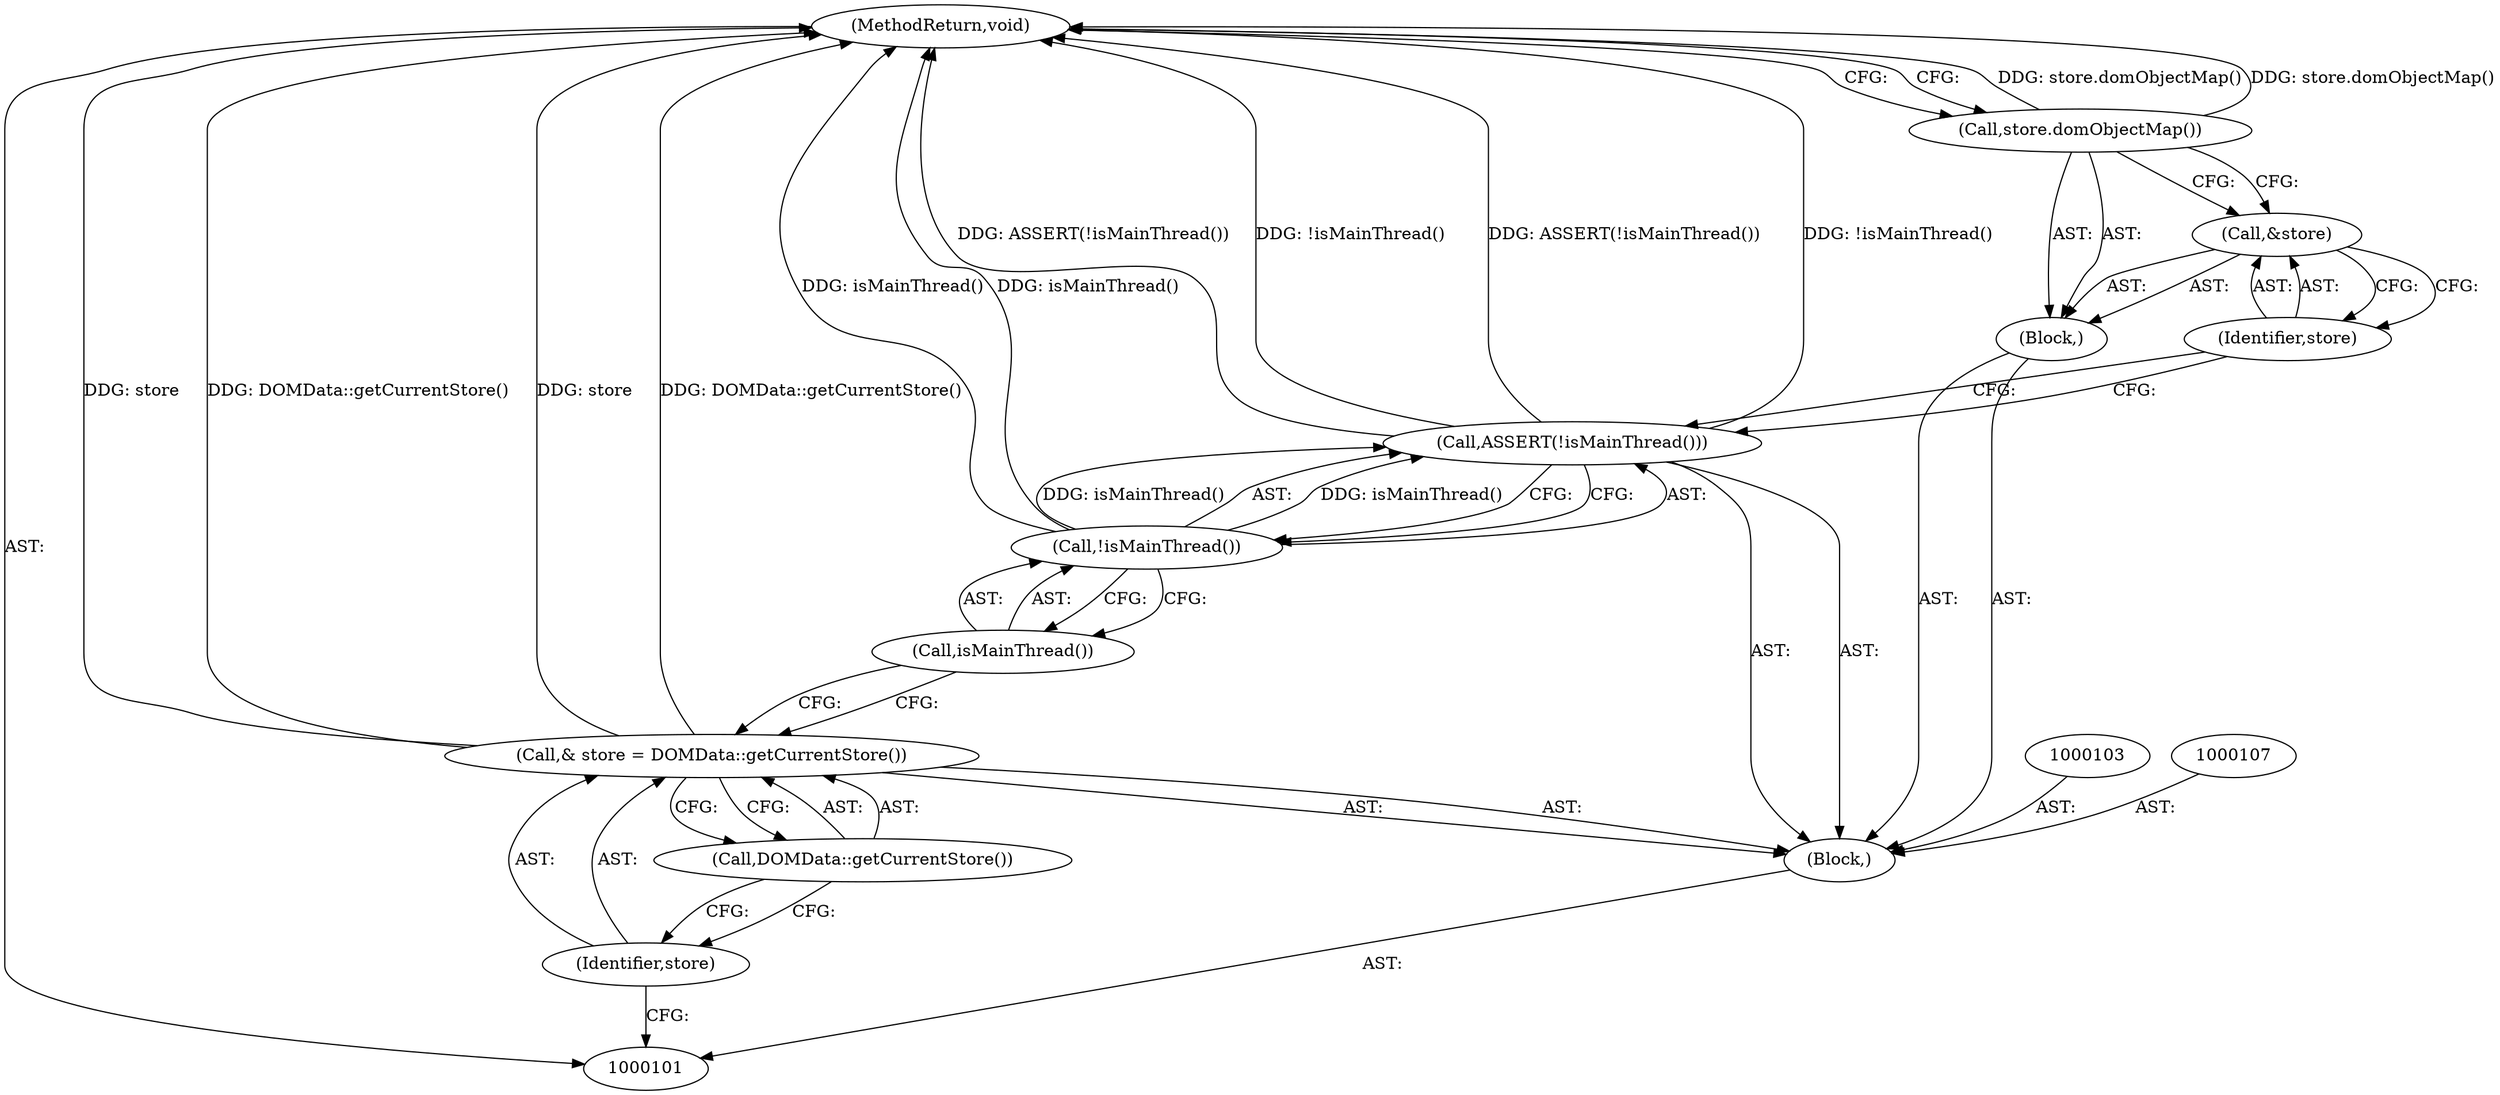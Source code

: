 digraph "0_Chrome_1595f66a8dec04864afd048809cd9d0802049feb" {
"1000115" [label="(MethodReturn,void)"];
"1000102" [label="(Block,)"];
"1000104" [label="(Call,& store = DOMData::getCurrentStore())"];
"1000105" [label="(Identifier,store)"];
"1000106" [label="(Call,DOMData::getCurrentStore())"];
"1000109" [label="(Call,!isMainThread())"];
"1000110" [label="(Call,isMainThread())"];
"1000108" [label="(Call,ASSERT(!isMainThread()))"];
"1000111" [label="(Block,)"];
"1000112" [label="(Call,&store)"];
"1000113" [label="(Identifier,store)"];
"1000114" [label="(Call,store.domObjectMap())"];
"1000115" -> "1000101"  [label="AST: "];
"1000115" -> "1000114"  [label="CFG: "];
"1000108" -> "1000115"  [label="DDG: ASSERT(!isMainThread())"];
"1000108" -> "1000115"  [label="DDG: !isMainThread()"];
"1000104" -> "1000115"  [label="DDG: store"];
"1000104" -> "1000115"  [label="DDG: DOMData::getCurrentStore()"];
"1000114" -> "1000115"  [label="DDG: store.domObjectMap()"];
"1000109" -> "1000115"  [label="DDG: isMainThread()"];
"1000102" -> "1000101"  [label="AST: "];
"1000103" -> "1000102"  [label="AST: "];
"1000104" -> "1000102"  [label="AST: "];
"1000107" -> "1000102"  [label="AST: "];
"1000108" -> "1000102"  [label="AST: "];
"1000111" -> "1000102"  [label="AST: "];
"1000104" -> "1000102"  [label="AST: "];
"1000104" -> "1000106"  [label="CFG: "];
"1000105" -> "1000104"  [label="AST: "];
"1000106" -> "1000104"  [label="AST: "];
"1000110" -> "1000104"  [label="CFG: "];
"1000104" -> "1000115"  [label="DDG: store"];
"1000104" -> "1000115"  [label="DDG: DOMData::getCurrentStore()"];
"1000105" -> "1000104"  [label="AST: "];
"1000105" -> "1000101"  [label="CFG: "];
"1000106" -> "1000105"  [label="CFG: "];
"1000106" -> "1000104"  [label="AST: "];
"1000106" -> "1000105"  [label="CFG: "];
"1000104" -> "1000106"  [label="CFG: "];
"1000109" -> "1000108"  [label="AST: "];
"1000109" -> "1000110"  [label="CFG: "];
"1000110" -> "1000109"  [label="AST: "];
"1000108" -> "1000109"  [label="CFG: "];
"1000109" -> "1000115"  [label="DDG: isMainThread()"];
"1000109" -> "1000108"  [label="DDG: isMainThread()"];
"1000110" -> "1000109"  [label="AST: "];
"1000110" -> "1000104"  [label="CFG: "];
"1000109" -> "1000110"  [label="CFG: "];
"1000108" -> "1000102"  [label="AST: "];
"1000108" -> "1000109"  [label="CFG: "];
"1000109" -> "1000108"  [label="AST: "];
"1000113" -> "1000108"  [label="CFG: "];
"1000108" -> "1000115"  [label="DDG: ASSERT(!isMainThread())"];
"1000108" -> "1000115"  [label="DDG: !isMainThread()"];
"1000109" -> "1000108"  [label="DDG: isMainThread()"];
"1000111" -> "1000102"  [label="AST: "];
"1000112" -> "1000111"  [label="AST: "];
"1000114" -> "1000111"  [label="AST: "];
"1000112" -> "1000111"  [label="AST: "];
"1000112" -> "1000113"  [label="CFG: "];
"1000113" -> "1000112"  [label="AST: "];
"1000114" -> "1000112"  [label="CFG: "];
"1000113" -> "1000112"  [label="AST: "];
"1000113" -> "1000108"  [label="CFG: "];
"1000112" -> "1000113"  [label="CFG: "];
"1000114" -> "1000111"  [label="AST: "];
"1000114" -> "1000112"  [label="CFG: "];
"1000115" -> "1000114"  [label="CFG: "];
"1000114" -> "1000115"  [label="DDG: store.domObjectMap()"];
}
